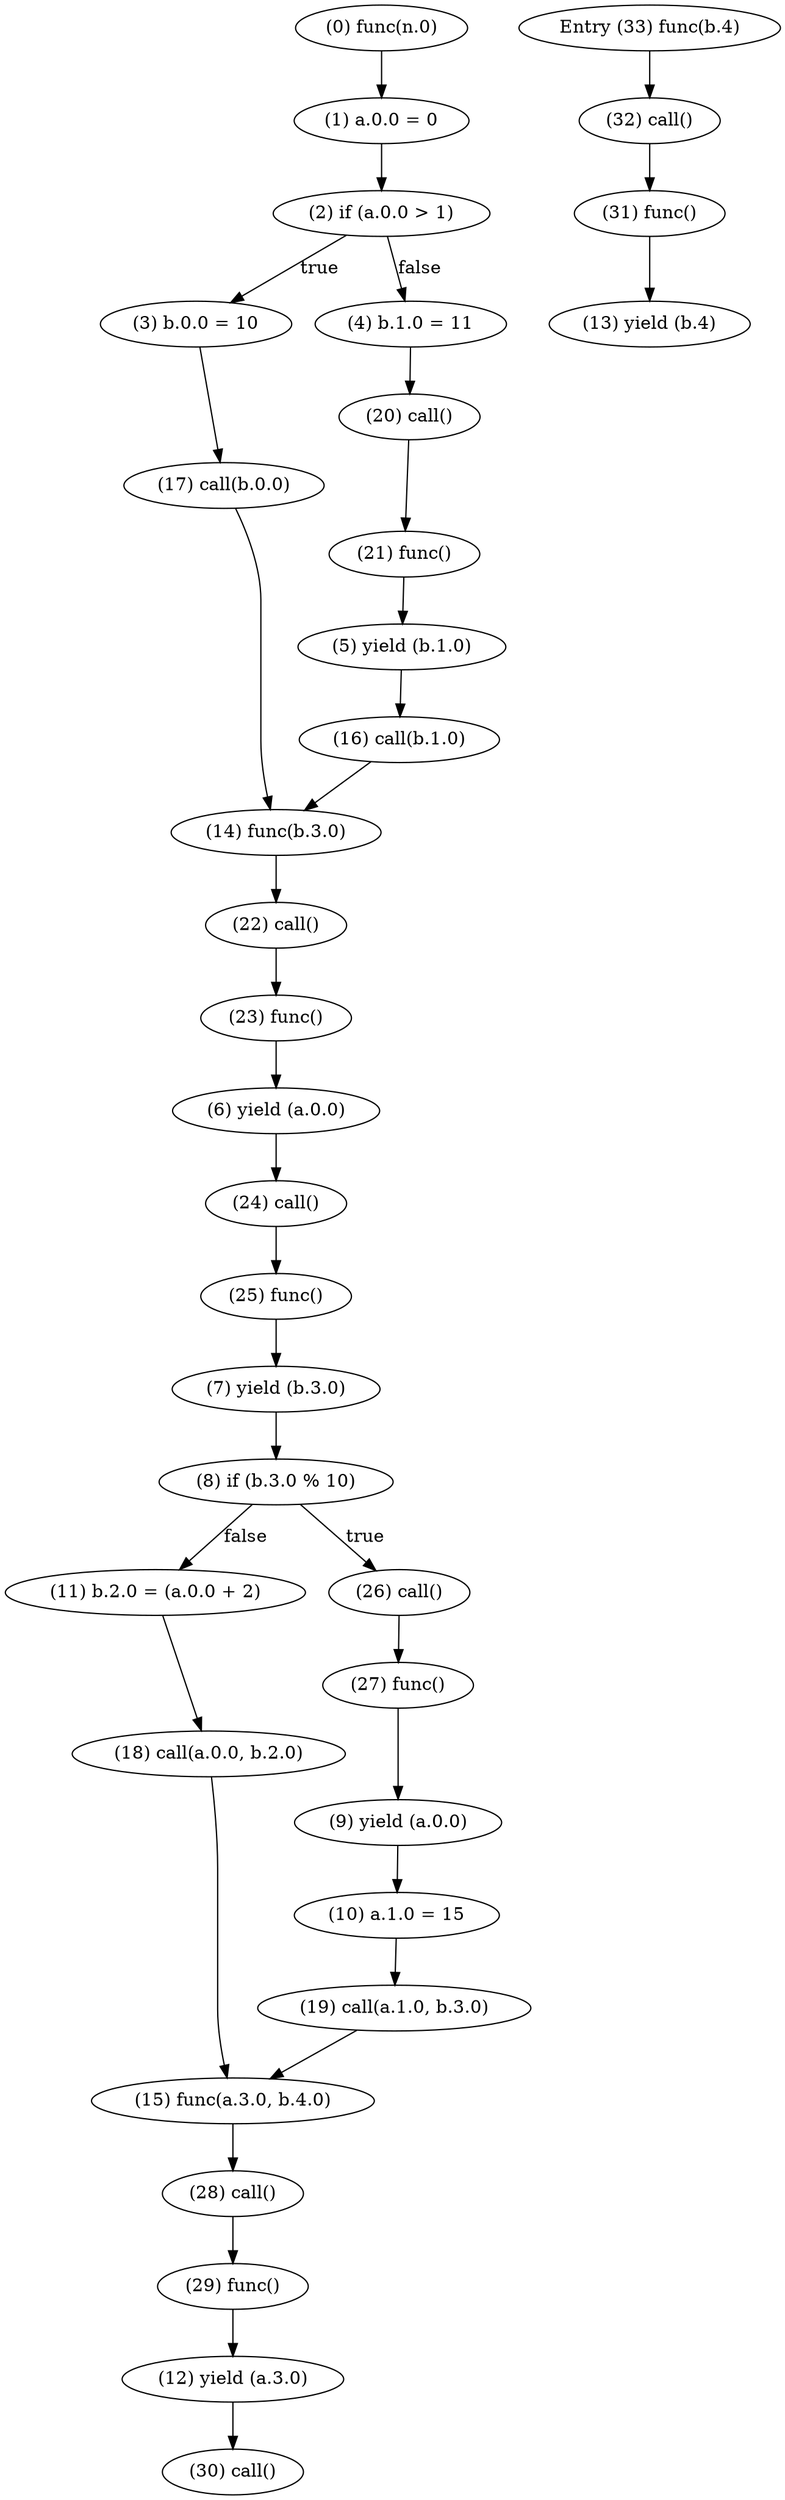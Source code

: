 digraph {
    0 [ label = "(0) func(n.0)" ]
    1 [ label = "(1) a.0.0 = 0" ]
    2 [ label = "(2) if (a.0.0 > 1)" ]
    3 [ label = "(3) b.0.0 = 10" ]
    4 [ label = "(4) b.1.0 = 11" ]
    5 [ label = "(5) yield (b.1.0)" ]
    6 [ label = "(6) yield (a.0.0)" ]
    7 [ label = "(7) yield (b.3.0)" ]
    8 [ label = "(8) if (b.3.0 % 10)" ]
    9 [ label = "(9) yield (a.0.0)" ]
    10 [ label = "(10) a.1.0 = 15" ]
    11 [ label = "(11) b.2.0 = (a.0.0 + 2)" ]
    12 [ label = "(12) yield (a.3.0)" ]
    13 [ label = "(13) yield (b.4)" ]
    14 [ label = "(14) func(b.3.0)" ]
    15 [ label = "(15) func(a.3.0, b.4.0)" ]
    16 [ label = "(16) call(b.1.0)" ]
    17 [ label = "(17) call(b.0.0)" ]
    18 [ label = "(18) call(a.0.0, b.2.0)" ]
    19 [ label = "(19) call(a.1.0, b.3.0)" ]
    20 [ label = "(20) call()" ]
    21 [ label = "(21) func()" ]
    22 [ label = "(22) call()" ]
    23 [ label = "(23) func()" ]
    24 [ label = "(24) call()" ]
    25 [ label = "(25) func()" ]
    26 [ label = "(26) call()" ]
    27 [ label = "(27) func()" ]
    28 [ label = "(28) call()" ]
    29 [ label = "(29) func()" ]
    30 [ label = "(30) call()" ]
    31 [ label = "(31) func()" ]
    32 [ label = "(32) call()" ]
    33 [ label = "Entry (33) func(b.4)" ]
    0 -> 1 [ label = "" ]
    1 -> 2 [ label = "" ]
    2 -> 4 [ label = "false" ]
    2 -> 3 [ label = "true" ]
    3 -> 17 [ label = "" ]
    4 -> 20 [ label = "" ]
    5 -> 16 [ label = "" ]
    6 -> 24 [ label = "" ]
    7 -> 8 [ label = "" ]
    8 -> 26 [ label = "true" ]
    8 -> 11 [ label = "false" ]
    9 -> 10 [ label = "" ]
    10 -> 19 [ label = "" ]
    11 -> 18 [ label = "" ]
    12 -> 30 [ label = "" ]
    14 -> 22 [ label = "" ]
    15 -> 28 [ label = "" ]
    16 -> 14 [ label = "" ]
    17 -> 14 [ label = "" ]
    18 -> 15 [ label = "" ]
    19 -> 15 [ label = "" ]
    20 -> 21 [ label = "" ]
    21 -> 5 [ label = "" ]
    22 -> 23 [ label = "" ]
    23 -> 6 [ label = "" ]
    24 -> 25 [ label = "" ]
    25 -> 7 [ label = "" ]
    26 -> 27 [ label = "" ]
    27 -> 9 [ label = "" ]
    28 -> 29 [ label = "" ]
    29 -> 12 [ label = "" ]
    31 -> 13 [ label = "" ]
    32 -> 31 [ label = "" ]
    33 -> 32 [ label = "" ]
}
